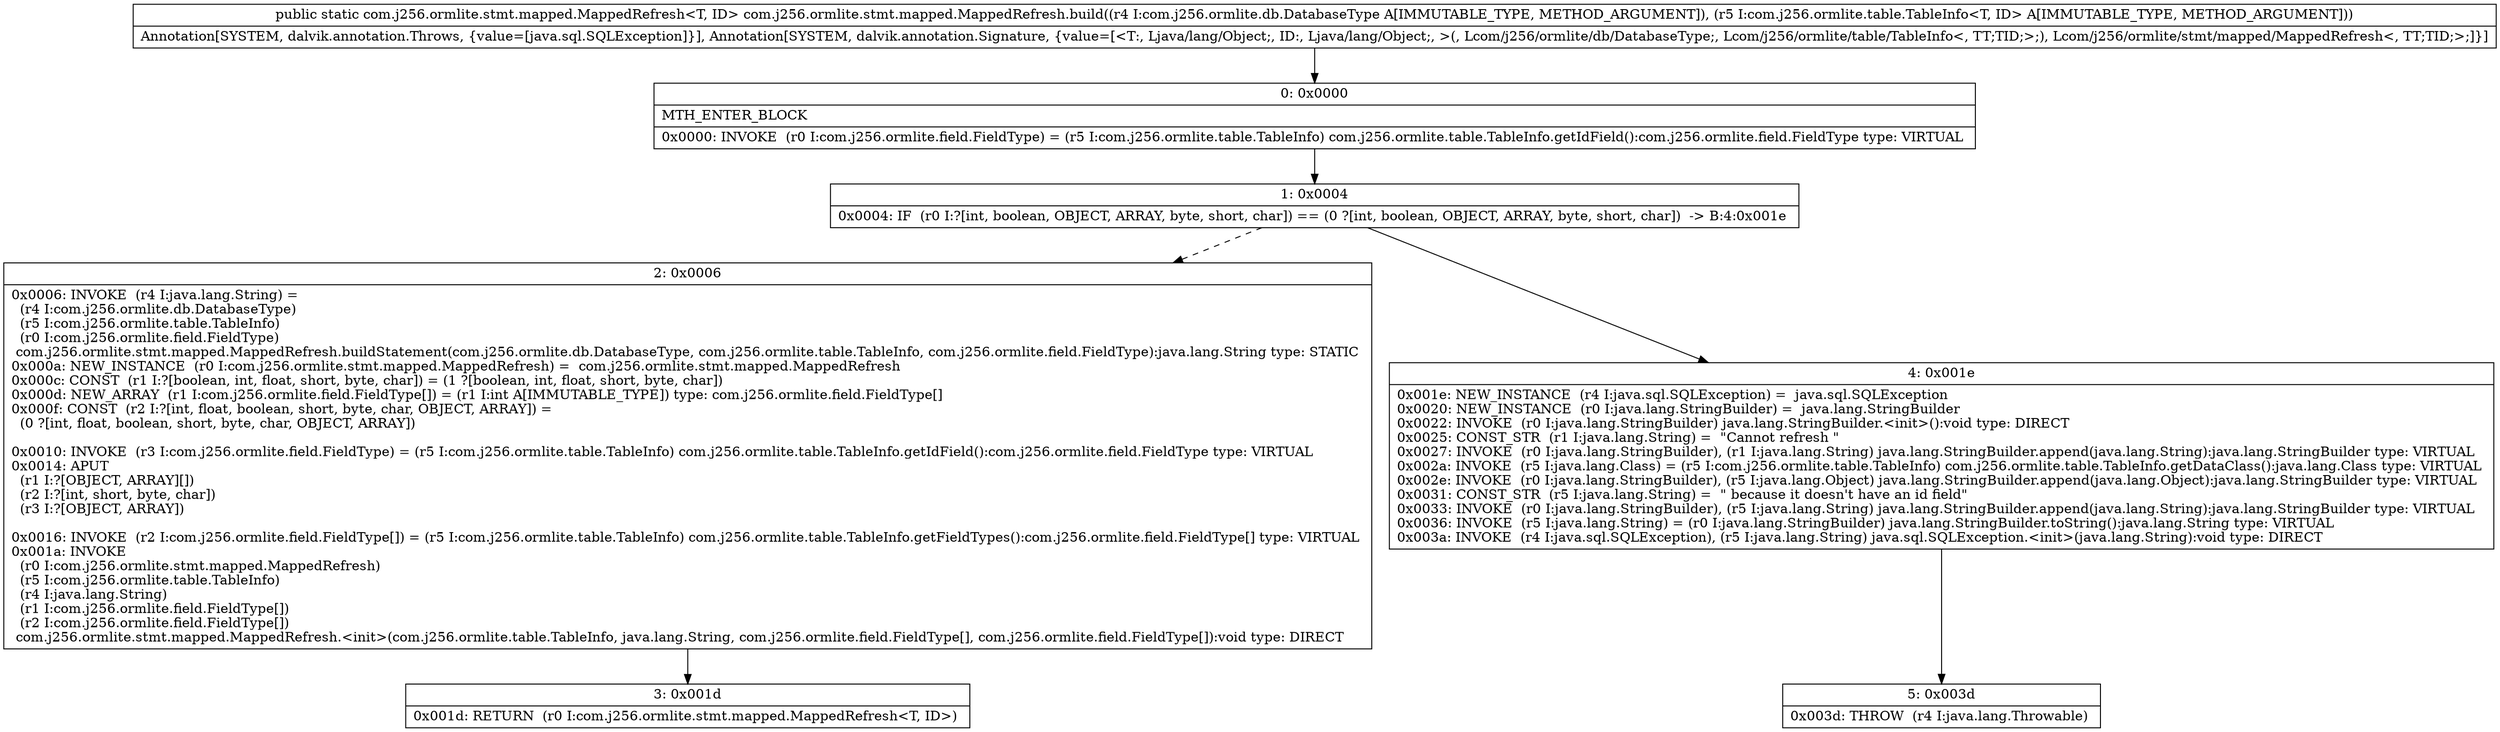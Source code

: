 digraph "CFG forcom.j256.ormlite.stmt.mapped.MappedRefresh.build(Lcom\/j256\/ormlite\/db\/DatabaseType;Lcom\/j256\/ormlite\/table\/TableInfo;)Lcom\/j256\/ormlite\/stmt\/mapped\/MappedRefresh;" {
Node_0 [shape=record,label="{0\:\ 0x0000|MTH_ENTER_BLOCK\l|0x0000: INVOKE  (r0 I:com.j256.ormlite.field.FieldType) = (r5 I:com.j256.ormlite.table.TableInfo) com.j256.ormlite.table.TableInfo.getIdField():com.j256.ormlite.field.FieldType type: VIRTUAL \l}"];
Node_1 [shape=record,label="{1\:\ 0x0004|0x0004: IF  (r0 I:?[int, boolean, OBJECT, ARRAY, byte, short, char]) == (0 ?[int, boolean, OBJECT, ARRAY, byte, short, char])  \-\> B:4:0x001e \l}"];
Node_2 [shape=record,label="{2\:\ 0x0006|0x0006: INVOKE  (r4 I:java.lang.String) = \l  (r4 I:com.j256.ormlite.db.DatabaseType)\l  (r5 I:com.j256.ormlite.table.TableInfo)\l  (r0 I:com.j256.ormlite.field.FieldType)\l com.j256.ormlite.stmt.mapped.MappedRefresh.buildStatement(com.j256.ormlite.db.DatabaseType, com.j256.ormlite.table.TableInfo, com.j256.ormlite.field.FieldType):java.lang.String type: STATIC \l0x000a: NEW_INSTANCE  (r0 I:com.j256.ormlite.stmt.mapped.MappedRefresh) =  com.j256.ormlite.stmt.mapped.MappedRefresh \l0x000c: CONST  (r1 I:?[boolean, int, float, short, byte, char]) = (1 ?[boolean, int, float, short, byte, char]) \l0x000d: NEW_ARRAY  (r1 I:com.j256.ormlite.field.FieldType[]) = (r1 I:int A[IMMUTABLE_TYPE]) type: com.j256.ormlite.field.FieldType[] \l0x000f: CONST  (r2 I:?[int, float, boolean, short, byte, char, OBJECT, ARRAY]) = \l  (0 ?[int, float, boolean, short, byte, char, OBJECT, ARRAY])\l \l0x0010: INVOKE  (r3 I:com.j256.ormlite.field.FieldType) = (r5 I:com.j256.ormlite.table.TableInfo) com.j256.ormlite.table.TableInfo.getIdField():com.j256.ormlite.field.FieldType type: VIRTUAL \l0x0014: APUT  \l  (r1 I:?[OBJECT, ARRAY][])\l  (r2 I:?[int, short, byte, char])\l  (r3 I:?[OBJECT, ARRAY])\l \l0x0016: INVOKE  (r2 I:com.j256.ormlite.field.FieldType[]) = (r5 I:com.j256.ormlite.table.TableInfo) com.j256.ormlite.table.TableInfo.getFieldTypes():com.j256.ormlite.field.FieldType[] type: VIRTUAL \l0x001a: INVOKE  \l  (r0 I:com.j256.ormlite.stmt.mapped.MappedRefresh)\l  (r5 I:com.j256.ormlite.table.TableInfo)\l  (r4 I:java.lang.String)\l  (r1 I:com.j256.ormlite.field.FieldType[])\l  (r2 I:com.j256.ormlite.field.FieldType[])\l com.j256.ormlite.stmt.mapped.MappedRefresh.\<init\>(com.j256.ormlite.table.TableInfo, java.lang.String, com.j256.ormlite.field.FieldType[], com.j256.ormlite.field.FieldType[]):void type: DIRECT \l}"];
Node_3 [shape=record,label="{3\:\ 0x001d|0x001d: RETURN  (r0 I:com.j256.ormlite.stmt.mapped.MappedRefresh\<T, ID\>) \l}"];
Node_4 [shape=record,label="{4\:\ 0x001e|0x001e: NEW_INSTANCE  (r4 I:java.sql.SQLException) =  java.sql.SQLException \l0x0020: NEW_INSTANCE  (r0 I:java.lang.StringBuilder) =  java.lang.StringBuilder \l0x0022: INVOKE  (r0 I:java.lang.StringBuilder) java.lang.StringBuilder.\<init\>():void type: DIRECT \l0x0025: CONST_STR  (r1 I:java.lang.String) =  \"Cannot refresh \" \l0x0027: INVOKE  (r0 I:java.lang.StringBuilder), (r1 I:java.lang.String) java.lang.StringBuilder.append(java.lang.String):java.lang.StringBuilder type: VIRTUAL \l0x002a: INVOKE  (r5 I:java.lang.Class) = (r5 I:com.j256.ormlite.table.TableInfo) com.j256.ormlite.table.TableInfo.getDataClass():java.lang.Class type: VIRTUAL \l0x002e: INVOKE  (r0 I:java.lang.StringBuilder), (r5 I:java.lang.Object) java.lang.StringBuilder.append(java.lang.Object):java.lang.StringBuilder type: VIRTUAL \l0x0031: CONST_STR  (r5 I:java.lang.String) =  \" because it doesn't have an id field\" \l0x0033: INVOKE  (r0 I:java.lang.StringBuilder), (r5 I:java.lang.String) java.lang.StringBuilder.append(java.lang.String):java.lang.StringBuilder type: VIRTUAL \l0x0036: INVOKE  (r5 I:java.lang.String) = (r0 I:java.lang.StringBuilder) java.lang.StringBuilder.toString():java.lang.String type: VIRTUAL \l0x003a: INVOKE  (r4 I:java.sql.SQLException), (r5 I:java.lang.String) java.sql.SQLException.\<init\>(java.lang.String):void type: DIRECT \l}"];
Node_5 [shape=record,label="{5\:\ 0x003d|0x003d: THROW  (r4 I:java.lang.Throwable) \l}"];
MethodNode[shape=record,label="{public static com.j256.ormlite.stmt.mapped.MappedRefresh\<T, ID\> com.j256.ormlite.stmt.mapped.MappedRefresh.build((r4 I:com.j256.ormlite.db.DatabaseType A[IMMUTABLE_TYPE, METHOD_ARGUMENT]), (r5 I:com.j256.ormlite.table.TableInfo\<T, ID\> A[IMMUTABLE_TYPE, METHOD_ARGUMENT]))  | Annotation[SYSTEM, dalvik.annotation.Throws, \{value=[java.sql.SQLException]\}], Annotation[SYSTEM, dalvik.annotation.Signature, \{value=[\<T:, Ljava\/lang\/Object;, ID:, Ljava\/lang\/Object;, \>(, Lcom\/j256\/ormlite\/db\/DatabaseType;, Lcom\/j256\/ormlite\/table\/TableInfo\<, TT;TID;\>;), Lcom\/j256\/ormlite\/stmt\/mapped\/MappedRefresh\<, TT;TID;\>;]\}]\l}"];
MethodNode -> Node_0;
Node_0 -> Node_1;
Node_1 -> Node_2[style=dashed];
Node_1 -> Node_4;
Node_2 -> Node_3;
Node_4 -> Node_5;
}

